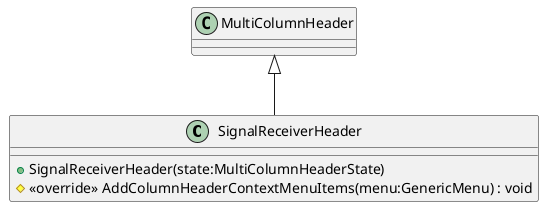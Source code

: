 @startuml
class SignalReceiverHeader {
    + SignalReceiverHeader(state:MultiColumnHeaderState)
    # <<override>> AddColumnHeaderContextMenuItems(menu:GenericMenu) : void
}
MultiColumnHeader <|-- SignalReceiverHeader
@enduml
